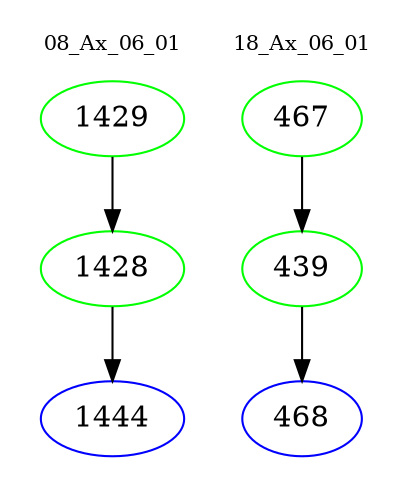 digraph{
subgraph cluster_0 {
color = white
label = "08_Ax_06_01";
fontsize=10;
T0_1429 [label="1429", color="green"]
T0_1429 -> T0_1428 [color="black"]
T0_1428 [label="1428", color="green"]
T0_1428 -> T0_1444 [color="black"]
T0_1444 [label="1444", color="blue"]
}
subgraph cluster_1 {
color = white
label = "18_Ax_06_01";
fontsize=10;
T1_467 [label="467", color="green"]
T1_467 -> T1_439 [color="black"]
T1_439 [label="439", color="green"]
T1_439 -> T1_468 [color="black"]
T1_468 [label="468", color="blue"]
}
}
